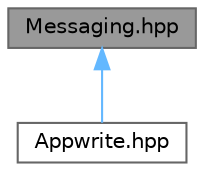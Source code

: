 digraph "Messaging.hpp"
{
 // LATEX_PDF_SIZE
  bgcolor="transparent";
  edge [fontname=Helvetica,fontsize=10,labelfontname=Helvetica,labelfontsize=10];
  node [fontname=Helvetica,fontsize=10,shape=box,height=0.2,width=0.4];
  Node1 [id="Node000001",label="Messaging.hpp",height=0.2,width=0.4,color="gray40", fillcolor="grey60", style="filled", fontcolor="black",tooltip="Provides messaging-related operations (messages, topics, subscribers)"];
  Node1 -> Node2 [id="edge1_Node000001_Node000002",dir="back",color="steelblue1",style="solid",tooltip=" "];
  Node2 [id="Node000002",label="Appwrite.hpp",height=0.2,width=0.4,color="grey40", fillcolor="white", style="filled",URL="$_appwrite_8hpp.html",tooltip="Root header to import all core Appwrite SDK modules for easy access."];
}
